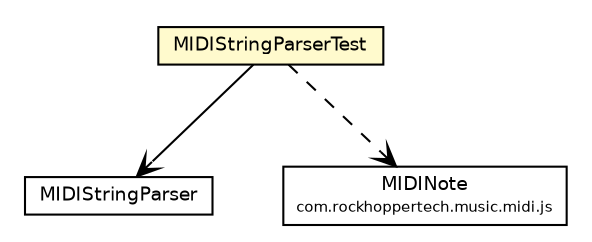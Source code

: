 #!/usr/local/bin/dot
#
# Class diagram 
# Generated by UMLGraph version R5_6-24-gf6e263 (http://www.umlgraph.org/)
#

digraph G {
	edge [fontname="Helvetica",fontsize=10,labelfontname="Helvetica",labelfontsize=10];
	node [fontname="Helvetica",fontsize=10,shape=plaintext];
	nodesep=0.25;
	ranksep=0.5;
	// com.rockhoppertech.music.midi.parse.MIDIStringParserTest
	c1221 [label=<<table title="com.rockhoppertech.music.midi.parse.MIDIStringParserTest" border="0" cellborder="1" cellspacing="0" cellpadding="2" port="p" bgcolor="lemonChiffon" href="./MIDIStringParserTest.html">
		<tr><td><table border="0" cellspacing="0" cellpadding="1">
<tr><td align="center" balign="center"> MIDIStringParserTest </td></tr>
		</table></td></tr>
		</table>>, URL="./MIDIStringParserTest.html", fontname="Helvetica", fontcolor="black", fontsize=9.0];
	// com.rockhoppertech.music.midi.parse.MIDIStringParserTest NAVASSOC com.rockhoppertech.music.midi.parse.MIDIStringParser
	c1221:p -> c1237:p [taillabel="", label="", headlabel="", fontname="Helvetica", fontcolor="black", fontsize=10.0, color="black", arrowhead=open];
	// com.rockhoppertech.music.midi.parse.MIDIStringParserTest DEPEND com.rockhoppertech.music.midi.js.MIDINote
	c1221:p -> c1239:p [taillabel="", label="", headlabel="", fontname="Helvetica", fontcolor="black", fontsize=10.0, color="black", arrowhead=open, style=dashed];
	// com.rockhoppertech.music.midi.js.MIDINote
	c1239 [label=<<table title="com.rockhoppertech.music.midi.js.MIDINote" border="0" cellborder="1" cellspacing="0" cellpadding="2" port="p">
		<tr><td><table border="0" cellspacing="0" cellpadding="1">
<tr><td align="center" balign="center"> MIDINote </td></tr>
<tr><td align="center" balign="center"><font point-size="7.0"> com.rockhoppertech.music.midi.js </font></td></tr>
		</table></td></tr>
		</table>>, URL="null", fontname="Helvetica", fontcolor="black", fontsize=9.0];
	// com.rockhoppertech.music.midi.parse.MIDIStringParser
	c1237 [label=<<table title="com.rockhoppertech.music.midi.parse.MIDIStringParser" border="0" cellborder="1" cellspacing="0" cellpadding="2" port="p">
		<tr><td><table border="0" cellspacing="0" cellpadding="1">
<tr><td align="center" balign="center"> MIDIStringParser </td></tr>
		</table></td></tr>
		</table>>, URL="null", fontname="Helvetica", fontcolor="black", fontsize=9.0];
}

